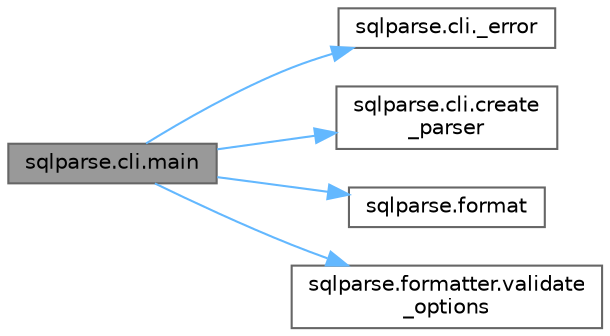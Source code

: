 digraph "sqlparse.cli.main"
{
 // LATEX_PDF_SIZE
  bgcolor="transparent";
  edge [fontname=Helvetica,fontsize=10,labelfontname=Helvetica,labelfontsize=10];
  node [fontname=Helvetica,fontsize=10,shape=box,height=0.2,width=0.4];
  rankdir="LR";
  Node1 [id="Node000001",label="sqlparse.cli.main",height=0.2,width=0.4,color="gray40", fillcolor="grey60", style="filled", fontcolor="black",tooltip=" "];
  Node1 -> Node2 [id="edge1_Node000001_Node000002",color="steelblue1",style="solid",tooltip=" "];
  Node2 [id="Node000002",label="sqlparse.cli._error",height=0.2,width=0.4,color="grey40", fillcolor="white", style="filled",URL="$namespacesqlparse_1_1cli.html#a6f4f7c3479cce5f80cd086ddf93ae4b6",tooltip=" "];
  Node1 -> Node3 [id="edge2_Node000001_Node000003",color="steelblue1",style="solid",tooltip=" "];
  Node3 [id="Node000003",label="sqlparse.cli.create\l_parser",height=0.2,width=0.4,color="grey40", fillcolor="white", style="filled",URL="$namespacesqlparse_1_1cli.html#a0b8aeee1504cc124f17cab4d4b98a81d",tooltip=" "];
  Node1 -> Node4 [id="edge3_Node000001_Node000004",color="steelblue1",style="solid",tooltip=" "];
  Node4 [id="Node000004",label="sqlparse.format",height=0.2,width=0.4,color="grey40", fillcolor="white", style="filled",URL="$namespacesqlparse.html#a9a84102508ace6260828e72fcf007dea",tooltip=" "];
  Node1 -> Node5 [id="edge4_Node000001_Node000005",color="steelblue1",style="solid",tooltip=" "];
  Node5 [id="Node000005",label="sqlparse.formatter.validate\l_options",height=0.2,width=0.4,color="grey40", fillcolor="white", style="filled",URL="$namespacesqlparse_1_1formatter.html#af4ab1e5d9bd7db13882edf96bc963fb9",tooltip=" "];
}
